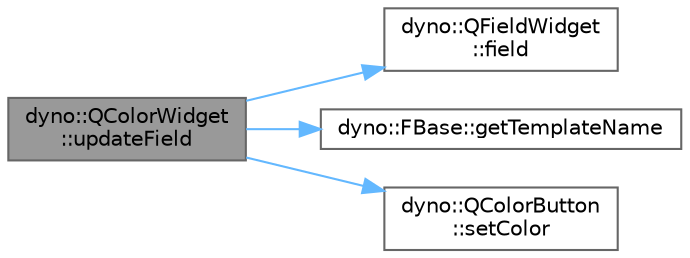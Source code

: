 digraph "dyno::QColorWidget::updateField"
{
 // LATEX_PDF_SIZE
  bgcolor="transparent";
  edge [fontname=Helvetica,fontsize=10,labelfontname=Helvetica,labelfontsize=10];
  node [fontname=Helvetica,fontsize=10,shape=box,height=0.2,width=0.4];
  rankdir="LR";
  Node1 [id="Node000001",label="dyno::QColorWidget\l::updateField",height=0.2,width=0.4,color="gray40", fillcolor="grey60", style="filled", fontcolor="black",tooltip=" "];
  Node1 -> Node2 [id="edge1_Node000001_Node000002",color="steelblue1",style="solid",tooltip=" "];
  Node2 [id="Node000002",label="dyno::QFieldWidget\l::field",height=0.2,width=0.4,color="grey40", fillcolor="white", style="filled",URL="$classdyno_1_1_q_field_widget.html#a782d02aac0902a3ac4813a19e9952499",tooltip=" "];
  Node1 -> Node3 [id="edge2_Node000001_Node000003",color="steelblue1",style="solid",tooltip=" "];
  Node3 [id="Node000003",label="dyno::FBase::getTemplateName",height=0.2,width=0.4,color="grey40", fillcolor="white", style="filled",URL="$classdyno_1_1_f_base.html#a751d22e6e218a65ccc35783801d09308",tooltip=" "];
  Node1 -> Node4 [id="edge3_Node000001_Node000004",color="steelblue1",style="solid",tooltip=" "];
  Node4 [id="Node000004",label="dyno::QColorButton\l::setColor",height=0.2,width=0.4,color="grey40", fillcolor="white", style="filled",URL="$classdyno_1_1_q_color_button.html#a2da1ed00ddcc767c096ca756db248600",tooltip=" "];
}
